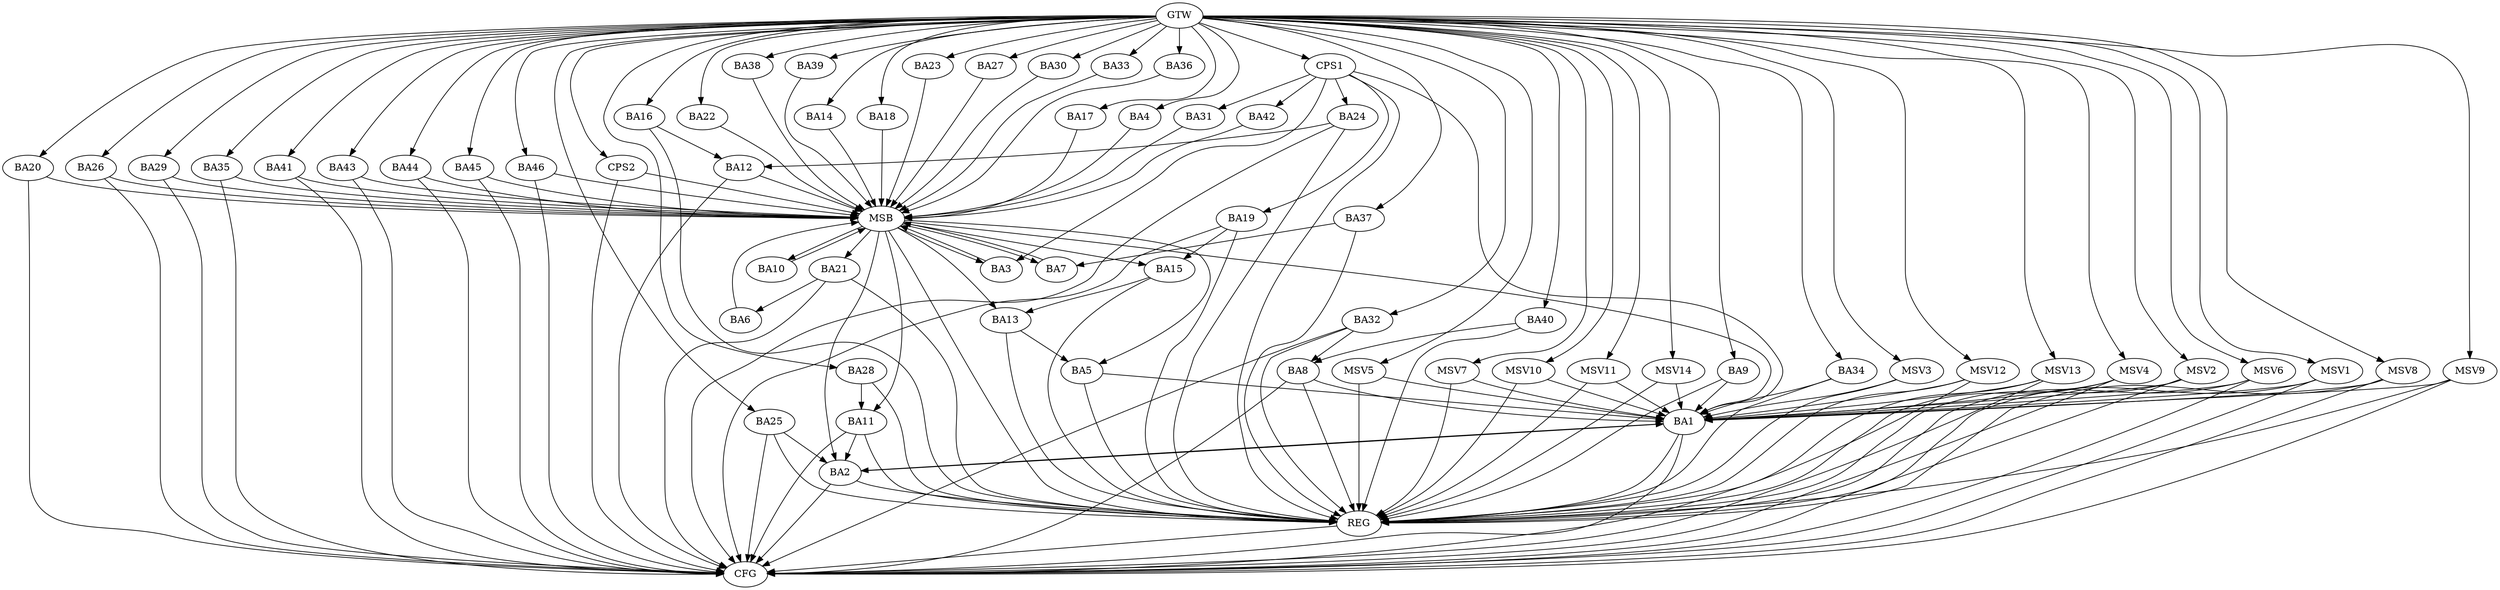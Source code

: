 strict digraph G {
  BA1 [ label="BA1" ];
  BA2 [ label="BA2" ];
  BA3 [ label="BA3" ];
  BA4 [ label="BA4" ];
  BA5 [ label="BA5" ];
  BA6 [ label="BA6" ];
  BA7 [ label="BA7" ];
  BA8 [ label="BA8" ];
  BA9 [ label="BA9" ];
  BA10 [ label="BA10" ];
  BA11 [ label="BA11" ];
  BA12 [ label="BA12" ];
  BA13 [ label="BA13" ];
  BA14 [ label="BA14" ];
  BA15 [ label="BA15" ];
  BA16 [ label="BA16" ];
  BA17 [ label="BA17" ];
  BA18 [ label="BA18" ];
  BA19 [ label="BA19" ];
  BA20 [ label="BA20" ];
  BA21 [ label="BA21" ];
  BA22 [ label="BA22" ];
  BA23 [ label="BA23" ];
  BA24 [ label="BA24" ];
  BA25 [ label="BA25" ];
  BA26 [ label="BA26" ];
  BA27 [ label="BA27" ];
  BA28 [ label="BA28" ];
  BA29 [ label="BA29" ];
  BA30 [ label="BA30" ];
  BA31 [ label="BA31" ];
  BA32 [ label="BA32" ];
  BA33 [ label="BA33" ];
  BA34 [ label="BA34" ];
  BA35 [ label="BA35" ];
  BA36 [ label="BA36" ];
  BA37 [ label="BA37" ];
  BA38 [ label="BA38" ];
  BA39 [ label="BA39" ];
  BA40 [ label="BA40" ];
  BA41 [ label="BA41" ];
  BA42 [ label="BA42" ];
  BA43 [ label="BA43" ];
  BA44 [ label="BA44" ];
  BA45 [ label="BA45" ];
  BA46 [ label="BA46" ];
  CPS1 [ label="CPS1" ];
  CPS2 [ label="CPS2" ];
  GTW [ label="GTW" ];
  REG [ label="REG" ];
  MSB [ label="MSB" ];
  CFG [ label="CFG" ];
  MSV1 [ label="MSV1" ];
  MSV2 [ label="MSV2" ];
  MSV3 [ label="MSV3" ];
  MSV4 [ label="MSV4" ];
  MSV5 [ label="MSV5" ];
  MSV6 [ label="MSV6" ];
  MSV7 [ label="MSV7" ];
  MSV8 [ label="MSV8" ];
  MSV9 [ label="MSV9" ];
  MSV10 [ label="MSV10" ];
  MSV11 [ label="MSV11" ];
  MSV12 [ label="MSV12" ];
  MSV13 [ label="MSV13" ];
  MSV14 [ label="MSV14" ];
  BA1 -> BA2;
  BA2 -> BA1;
  BA5 -> BA1;
  BA8 -> BA1;
  BA9 -> BA1;
  BA11 -> BA2;
  BA13 -> BA5;
  BA15 -> BA13;
  BA16 -> BA12;
  BA19 -> BA15;
  BA21 -> BA6;
  BA24 -> BA12;
  BA25 -> BA2;
  BA28 -> BA11;
  BA32 -> BA8;
  BA34 -> BA1;
  BA37 -> BA7;
  BA40 -> BA8;
  CPS1 -> BA24;
  CPS1 -> BA42;
  CPS1 -> BA1;
  CPS1 -> BA3;
  CPS1 -> BA19;
  CPS1 -> BA31;
  GTW -> BA4;
  GTW -> BA9;
  GTW -> BA14;
  GTW -> BA16;
  GTW -> BA17;
  GTW -> BA18;
  GTW -> BA20;
  GTW -> BA22;
  GTW -> BA23;
  GTW -> BA25;
  GTW -> BA26;
  GTW -> BA27;
  GTW -> BA28;
  GTW -> BA29;
  GTW -> BA30;
  GTW -> BA32;
  GTW -> BA33;
  GTW -> BA34;
  GTW -> BA35;
  GTW -> BA36;
  GTW -> BA37;
  GTW -> BA38;
  GTW -> BA39;
  GTW -> BA40;
  GTW -> BA41;
  GTW -> BA43;
  GTW -> BA44;
  GTW -> BA45;
  GTW -> BA46;
  GTW -> CPS1;
  GTW -> CPS2;
  BA1 -> REG;
  BA2 -> REG;
  BA5 -> REG;
  BA8 -> REG;
  BA9 -> REG;
  BA11 -> REG;
  BA13 -> REG;
  BA15 -> REG;
  BA16 -> REG;
  BA19 -> REG;
  BA21 -> REG;
  BA24 -> REG;
  BA25 -> REG;
  BA28 -> REG;
  BA32 -> REG;
  BA34 -> REG;
  BA37 -> REG;
  BA40 -> REG;
  CPS1 -> REG;
  BA3 -> MSB;
  MSB -> BA2;
  MSB -> REG;
  BA4 -> MSB;
  BA6 -> MSB;
  BA7 -> MSB;
  MSB -> BA1;
  BA10 -> MSB;
  BA12 -> MSB;
  BA14 -> MSB;
  MSB -> BA13;
  BA17 -> MSB;
  MSB -> BA5;
  BA18 -> MSB;
  BA20 -> MSB;
  MSB -> BA10;
  BA22 -> MSB;
  BA23 -> MSB;
  MSB -> BA11;
  BA26 -> MSB;
  MSB -> BA7;
  BA27 -> MSB;
  BA29 -> MSB;
  BA30 -> MSB;
  BA31 -> MSB;
  BA33 -> MSB;
  BA35 -> MSB;
  BA36 -> MSB;
  BA38 -> MSB;
  BA39 -> MSB;
  BA41 -> MSB;
  MSB -> BA3;
  BA42 -> MSB;
  MSB -> BA21;
  BA43 -> MSB;
  MSB -> BA15;
  BA44 -> MSB;
  BA45 -> MSB;
  BA46 -> MSB;
  CPS2 -> MSB;
  BA11 -> CFG;
  BA20 -> CFG;
  BA2 -> CFG;
  BA46 -> CFG;
  BA8 -> CFG;
  BA26 -> CFG;
  BA41 -> CFG;
  BA24 -> CFG;
  BA12 -> CFG;
  BA35 -> CFG;
  BA1 -> CFG;
  BA25 -> CFG;
  CPS2 -> CFG;
  BA19 -> CFG;
  BA44 -> CFG;
  BA21 -> CFG;
  BA45 -> CFG;
  BA32 -> CFG;
  BA29 -> CFG;
  BA43 -> CFG;
  REG -> CFG;
  MSV1 -> BA1;
  MSV2 -> BA1;
  MSV3 -> BA1;
  MSV4 -> BA1;
  MSV5 -> BA1;
  GTW -> MSV1;
  MSV1 -> REG;
  MSV1 -> CFG;
  GTW -> MSV2;
  MSV2 -> REG;
  MSV2 -> CFG;
  GTW -> MSV3;
  MSV3 -> REG;
  GTW -> MSV4;
  MSV4 -> REG;
  MSV4 -> CFG;
  GTW -> MSV5;
  MSV5 -> REG;
  MSV6 -> BA1;
  MSV7 -> BA1;
  GTW -> MSV6;
  MSV6 -> REG;
  MSV6 -> CFG;
  GTW -> MSV7;
  MSV7 -> REG;
  MSV8 -> BA1;
  GTW -> MSV8;
  MSV8 -> REG;
  MSV8 -> CFG;
  MSV9 -> BA1;
  GTW -> MSV9;
  MSV9 -> REG;
  MSV9 -> CFG;
  MSV10 -> BA1;
  GTW -> MSV10;
  MSV10 -> REG;
  MSV11 -> BA1;
  MSV12 -> BA1;
  MSV13 -> BA1;
  GTW -> MSV11;
  MSV11 -> REG;
  GTW -> MSV12;
  MSV12 -> REG;
  MSV12 -> CFG;
  GTW -> MSV13;
  MSV13 -> REG;
  MSV13 -> CFG;
  MSV14 -> BA1;
  GTW -> MSV14;
  MSV14 -> REG;
}
